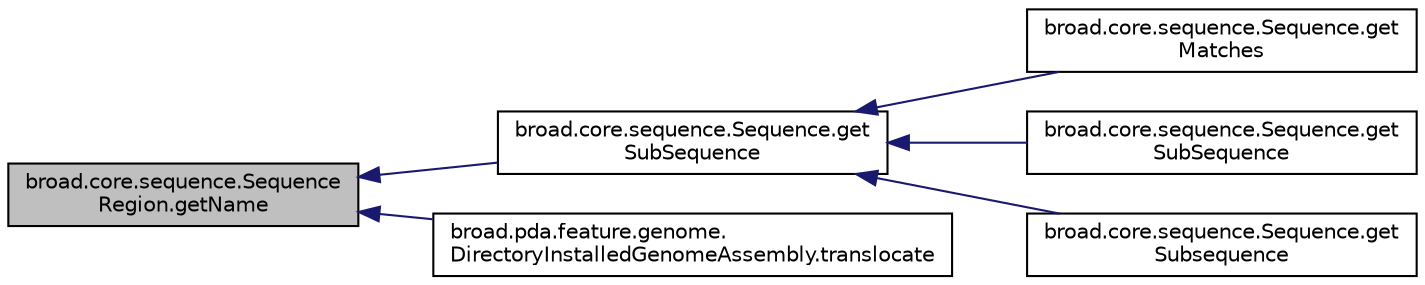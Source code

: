 digraph "broad.core.sequence.SequenceRegion.getName"
{
  edge [fontname="Helvetica",fontsize="10",labelfontname="Helvetica",labelfontsize="10"];
  node [fontname="Helvetica",fontsize="10",shape=record];
  rankdir="LR";
  Node1 [label="broad.core.sequence.Sequence\lRegion.getName",height=0.2,width=0.4,color="black", fillcolor="grey75", style="filled" fontcolor="black"];
  Node1 -> Node2 [dir="back",color="midnightblue",fontsize="10",style="solid",fontname="Helvetica"];
  Node2 [label="broad.core.sequence.Sequence.get\lSubSequence",height=0.2,width=0.4,color="black", fillcolor="white", style="filled",URL="$classbroad_1_1core_1_1sequence_1_1_sequence.html#ab03732869550e07296a989208b50c100"];
  Node2 -> Node3 [dir="back",color="midnightblue",fontsize="10",style="solid",fontname="Helvetica"];
  Node3 [label="broad.core.sequence.Sequence.get\lMatches",height=0.2,width=0.4,color="black", fillcolor="white", style="filled",URL="$classbroad_1_1core_1_1sequence_1_1_sequence.html#a69dcd323117fd945585a71236ffef9e9"];
  Node2 -> Node4 [dir="back",color="midnightblue",fontsize="10",style="solid",fontname="Helvetica"];
  Node4 [label="broad.core.sequence.Sequence.get\lSubSequence",height=0.2,width=0.4,color="black", fillcolor="white", style="filled",URL="$classbroad_1_1core_1_1sequence_1_1_sequence.html#a5af216e57b3a21de28ff79b81a51af25"];
  Node2 -> Node5 [dir="back",color="midnightblue",fontsize="10",style="solid",fontname="Helvetica"];
  Node5 [label="broad.core.sequence.Sequence.get\lSubsequence",height=0.2,width=0.4,color="black", fillcolor="white", style="filled",URL="$classbroad_1_1core_1_1sequence_1_1_sequence.html#aea523aacfd70e1301e61ce005db9fd68"];
  Node1 -> Node6 [dir="back",color="midnightblue",fontsize="10",style="solid",fontname="Helvetica"];
  Node6 [label="broad.pda.feature.genome.\lDirectoryInstalledGenomeAssembly.translocate",height=0.2,width=0.4,color="black", fillcolor="white", style="filled",URL="$classbroad_1_1pda_1_1feature_1_1genome_1_1_directory_installed_genome_assembly.html#ac15ba0b30a7ba5d2829da1bd873c7a53"];
}
